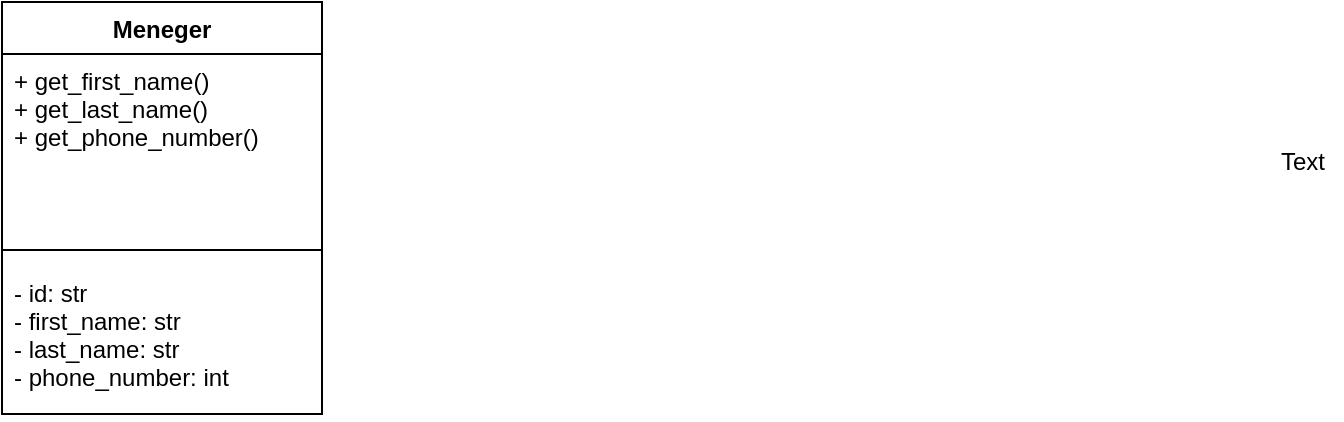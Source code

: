 <mxfile version="14.9.3" type="github" pages="2">
  <diagram id="wFV8sOdt-3NXnZTaCPz1" name="Page-1">
    <mxGraphModel dx="852" dy="456" grid="1" gridSize="10" guides="1" tooltips="1" connect="1" arrows="1" fold="1" page="1" pageScale="1" pageWidth="850" pageHeight="1100" math="0" shadow="0">
      <root>
        <mxCell id="0" />
        <mxCell id="1" parent="0" />
        <mxCell id="HwzwYHC0HmzuA3Eh458f-1" value="Meneger" style="swimlane;fontStyle=1;align=center;verticalAlign=top;childLayout=stackLayout;horizontal=1;startSize=26;horizontalStack=0;resizeParent=1;resizeParentMax=0;resizeLast=0;collapsible=1;marginBottom=0;" vertex="1" parent="1">
          <mxGeometry x="80" y="130" width="160" height="206" as="geometry" />
        </mxCell>
        <mxCell id="HwzwYHC0HmzuA3Eh458f-4" value="+ get_first_name()&#xa;+ get_last_name()&#xa;+ get_phone_number()" style="text;strokeColor=none;fillColor=none;align=left;verticalAlign=top;spacingLeft=4;spacingRight=4;overflow=hidden;rotatable=0;points=[[0,0.5],[1,0.5]];portConstraint=eastwest;" vertex="1" parent="HwzwYHC0HmzuA3Eh458f-1">
          <mxGeometry y="26" width="160" height="90" as="geometry" />
        </mxCell>
        <mxCell id="HwzwYHC0HmzuA3Eh458f-3" value="" style="line;strokeWidth=1;fillColor=none;align=left;verticalAlign=middle;spacingTop=-1;spacingLeft=3;spacingRight=3;rotatable=0;labelPosition=right;points=[];portConstraint=eastwest;" vertex="1" parent="HwzwYHC0HmzuA3Eh458f-1">
          <mxGeometry y="116" width="160" height="16" as="geometry" />
        </mxCell>
        <mxCell id="HwzwYHC0HmzuA3Eh458f-2" value="- id: str&#xa;- first_name: str &#xa;- last_name: str&#xa;- phone_number: int" style="text;strokeColor=none;fillColor=none;align=left;verticalAlign=top;spacingLeft=4;spacingRight=4;overflow=hidden;rotatable=0;points=[[0,0.5],[1,0.5]];portConstraint=eastwest;" vertex="1" parent="HwzwYHC0HmzuA3Eh458f-1">
          <mxGeometry y="132" width="160" height="74" as="geometry" />
        </mxCell>
        <mxCell id="HwzwYHC0HmzuA3Eh458f-6" value="Text" style="text;html=1;align=center;verticalAlign=middle;resizable=0;points=[];autosize=1;strokeColor=none;" vertex="1" parent="1">
          <mxGeometry x="710" y="200" width="40" height="20" as="geometry" />
        </mxCell>
      </root>
    </mxGraphModel>
  </diagram>
  <diagram id="j5Gr8K-GwS-m1fSuGC4W" name="Page-2">
    <mxGraphModel dx="1022" dy="547" grid="1" gridSize="10" guides="1" tooltips="1" connect="1" arrows="1" fold="1" page="1" pageScale="1" pageWidth="850" pageHeight="1100" math="0" shadow="0">
      <root>
        <mxCell id="U7vAWKdcZeN8qZif3ySm-0" />
        <mxCell id="U7vAWKdcZeN8qZif3ySm-1" parent="U7vAWKdcZeN8qZif3ySm-0" />
      </root>
    </mxGraphModel>
  </diagram>
</mxfile>
